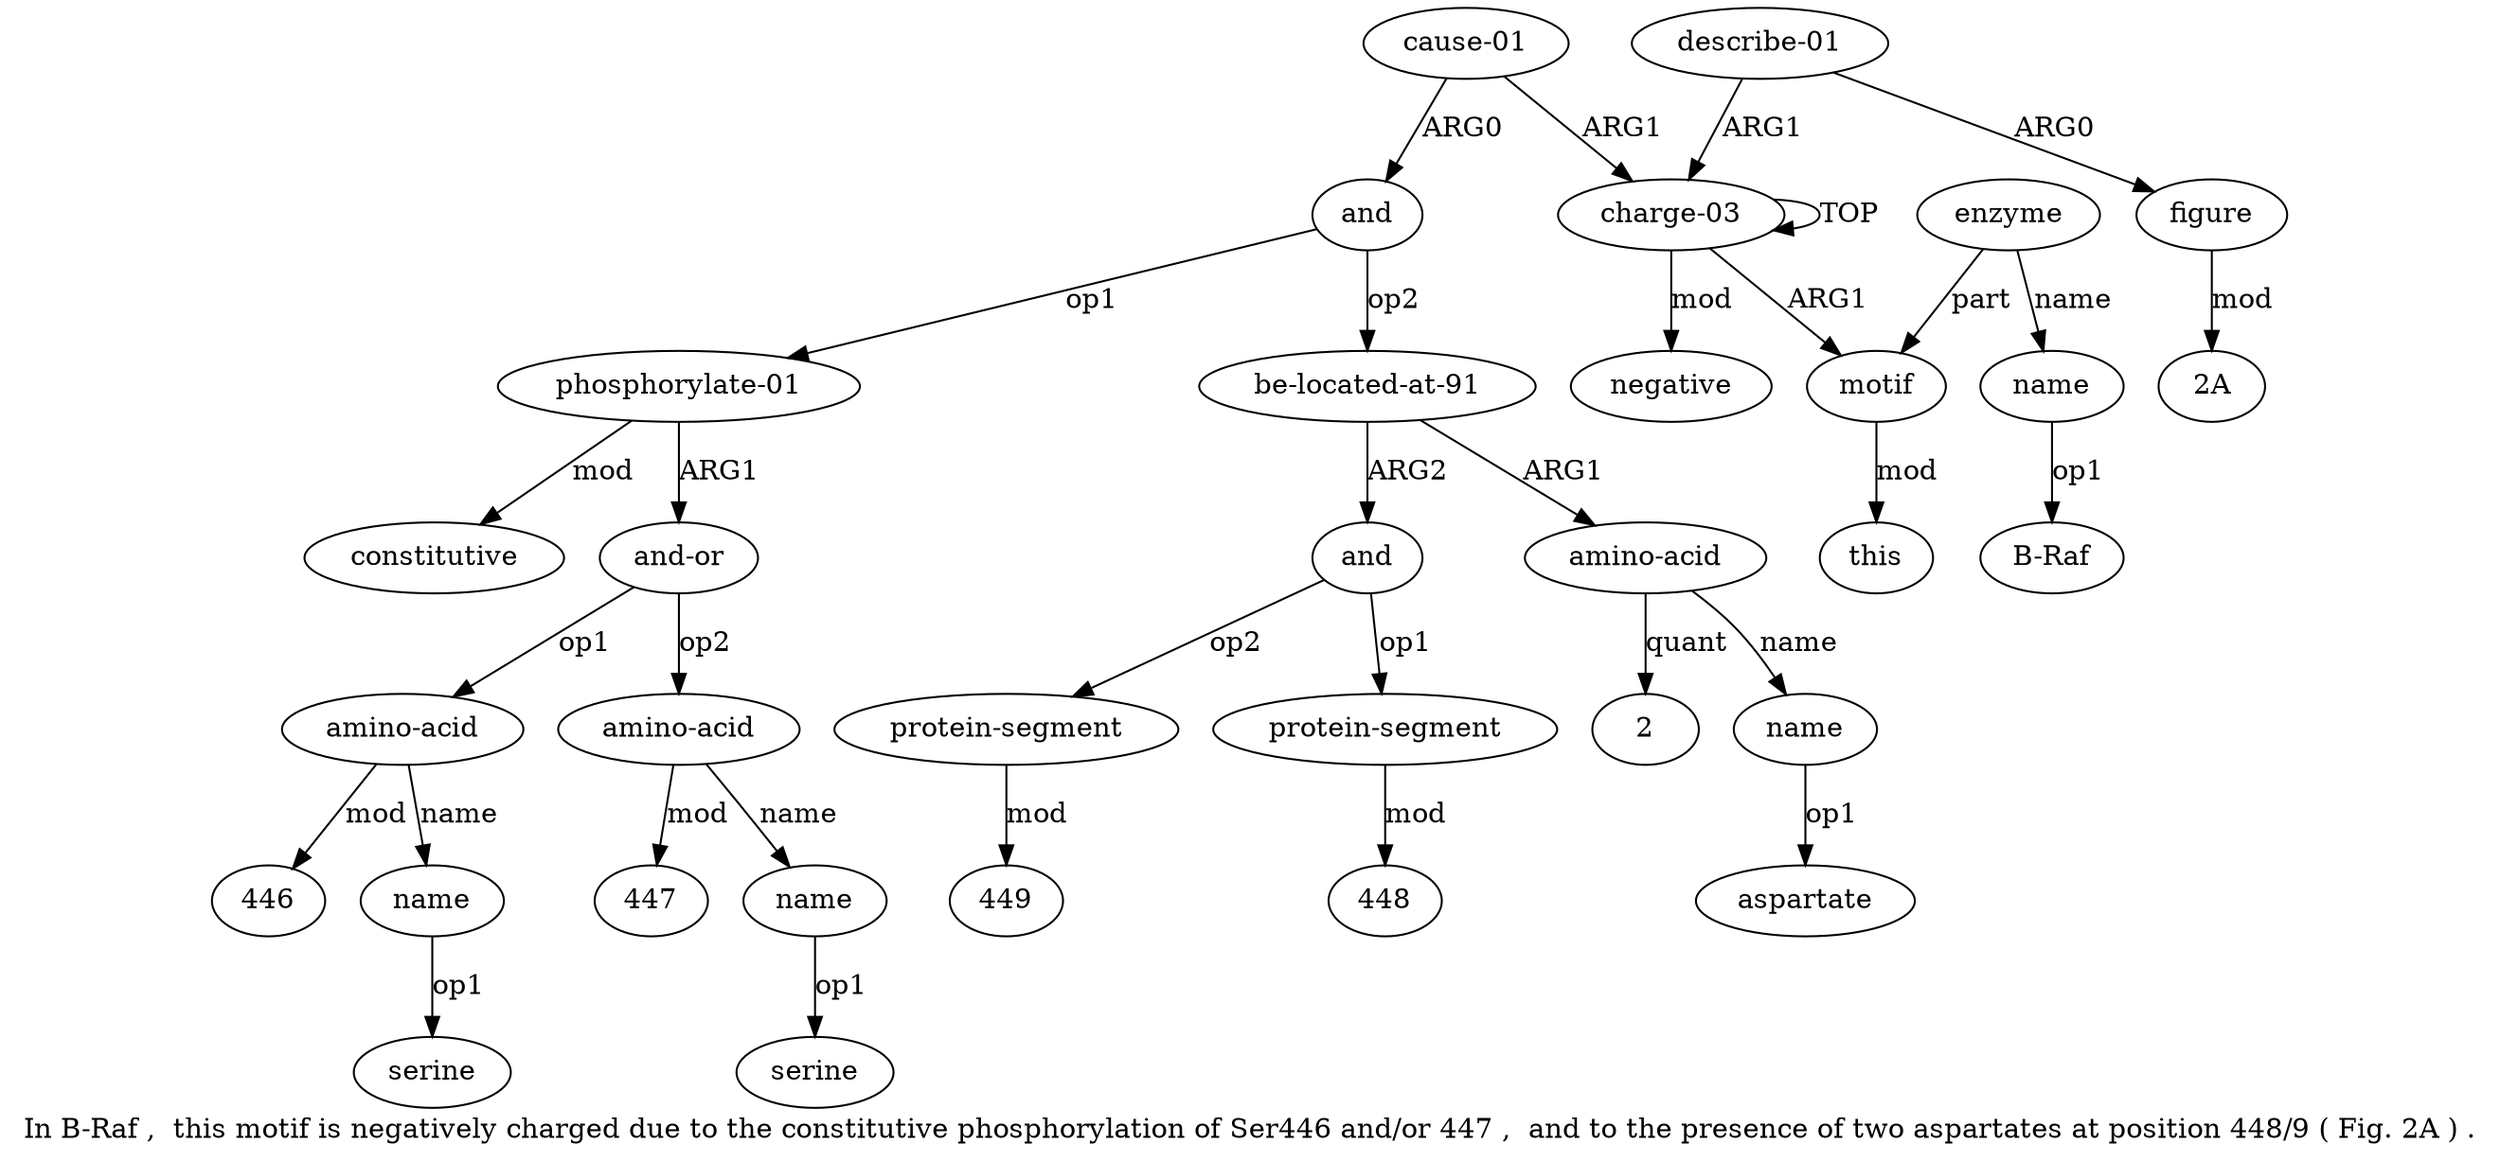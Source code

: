 digraph  {
	graph [label="In B-Raf ,  this motif is negatively charged due to the constitutive phosphorylation of Ser446 and/or 447 ,  and to the presence \
of two aspartates at position 448/9 ( Fig. 2A ) ."];
	node [label="\N"];
	a20	 [color=black,
		gold_ind=20,
		gold_label="protein-segment",
		label="protein-segment",
		test_ind=20,
		test_label="protein-segment"];
	"a20 449"	 [color=black,
		gold_ind=-1,
		gold_label=449,
		label=449,
		test_ind=-1,
		test_label=449];
	a20 -> "a20 449" [key=0,
	color=black,
	gold_label=mod,
	label=mod,
	test_label=mod];
a21 [color=black,
	gold_ind=21,
	gold_label="describe-01",
	label="describe-01",
	test_ind=21,
	test_label="describe-01"];
a22 [color=black,
	gold_ind=22,
	gold_label=figure,
	label=figure,
	test_ind=22,
	test_label=figure];
a21 -> a22 [key=0,
color=black,
gold_label=ARG0,
label=ARG0,
test_label=ARG0];
a0 [color=black,
gold_ind=0,
gold_label="charge-03",
label="charge-03",
test_ind=0,
test_label="charge-03"];
a21 -> a0 [key=0,
color=black,
gold_label=ARG1,
label=ARG1,
test_label=ARG1];
"a22 2A" [color=black,
gold_ind=-1,
gold_label="2A",
label="2A",
test_ind=-1,
test_label="2A"];
a22 -> "a22 2A" [key=0,
color=black,
gold_label=mod,
label=mod,
test_label=mod];
"a17 aspartate" [color=black,
gold_ind=-1,
gold_label=aspartate,
label=aspartate,
test_ind=-1,
test_label=aspartate];
"a4 B-Raf" [color=black,
gold_ind=-1,
gold_label="B-Raf",
label="B-Raf",
test_ind=-1,
test_label="B-Raf"];
"a11 serine" [color=black,
gold_ind=-1,
gold_label=serine,
label=serine,
test_ind=-1,
test_label=serine];
"a19 448" [color=black,
gold_ind=-1,
gold_label=448,
label=448,
test_ind=-1,
test_label=448];
"a16 2" [color=black,
gold_ind=-1,
gold_label=2,
label=2,
test_ind=-1,
test_label=2];
"a12 447" [color=black,
gold_ind=-1,
gold_label=447,
label=447,
test_ind=-1,
test_label=447];
"a10 446" [color=black,
gold_ind=-1,
gold_label=446,
label=446,
test_ind=-1,
test_label=446];
a15 [color=black,
gold_ind=15,
gold_label="be-located-at-91",
label="be-located-at-91",
test_ind=15,
test_label="be-located-at-91"];
a16 [color=black,
gold_ind=16,
gold_label="amino-acid",
label="amino-acid",
test_ind=16,
test_label="amino-acid"];
a15 -> a16 [key=0,
color=black,
gold_label=ARG1,
label=ARG1,
test_label=ARG1];
a18 [color=black,
gold_ind=18,
gold_label=and,
label=and,
test_ind=18,
test_label=and];
a15 -> a18 [key=0,
color=black,
gold_label=ARG2,
label=ARG2,
test_label=ARG2];
a14 [color=black,
gold_ind=14,
gold_label=constitutive,
label=constitutive,
test_ind=14,
test_label=constitutive];
a17 [color=black,
gold_ind=17,
gold_label=name,
label=name,
test_ind=17,
test_label=name];
a17 -> "a17 aspartate" [key=0,
color=black,
gold_label=op1,
label=op1,
test_label=op1];
a16 -> "a16 2" [key=0,
color=black,
gold_label=quant,
label=quant,
test_label=quant];
a16 -> a17 [key=0,
color=black,
gold_label=name,
label=name,
test_label=name];
a11 [color=black,
gold_ind=11,
gold_label=name,
label=name,
test_ind=11,
test_label=name];
a11 -> "a11 serine" [key=0,
color=black,
gold_label=op1,
label=op1,
test_label=op1];
a10 [color=black,
gold_ind=10,
gold_label="amino-acid",
label="amino-acid",
test_ind=10,
test_label="amino-acid"];
a10 -> "a10 446" [key=0,
color=black,
gold_label=mod,
label=mod,
test_label=mod];
a10 -> a11 [key=0,
color=black,
gold_label=name,
label=name,
test_label=name];
a13 [color=black,
gold_ind=13,
gold_label=name,
label=name,
test_ind=13,
test_label=name];
"a13 serine" [color=black,
gold_ind=-1,
gold_label=serine,
label=serine,
test_ind=-1,
test_label=serine];
a13 -> "a13 serine" [key=0,
color=black,
gold_label=op1,
label=op1,
test_label=op1];
a12 [color=black,
gold_ind=12,
gold_label="amino-acid",
label="amino-acid",
test_ind=12,
test_label="amino-acid"];
a12 -> "a12 447" [key=0,
color=black,
gold_label=mod,
label=mod,
test_label=mod];
a12 -> a13 [key=0,
color=black,
gold_label=name,
label=name,
test_label=name];
a19 [color=black,
gold_ind=19,
gold_label="protein-segment",
label="protein-segment",
test_ind=19,
test_label="protein-segment"];
a19 -> "a19 448" [key=0,
color=black,
gold_label=mod,
label=mod,
test_label=mod];
a18 -> a20 [key=0,
color=black,
gold_label=op2,
label=op2,
test_label=op2];
a18 -> a19 [key=0,
color=black,
gold_label=op1,
label=op1,
test_label=op1];
a1 [color=black,
gold_ind=1,
gold_label=motif,
label=motif,
test_ind=1,
test_label=motif];
a2 [color=black,
gold_ind=2,
gold_label=this,
label=this,
test_ind=2,
test_label=this];
a1 -> a2 [key=0,
color=black,
gold_label=mod,
label=mod,
test_label=mod];
a0 -> a1 [key=0,
color=black,
gold_label=ARG1,
label=ARG1,
test_label=ARG1];
a0 -> a0 [key=0,
color=black,
gold_label=TOP,
label=TOP,
test_label=TOP];
a5 [color=black,
gold_ind=5,
gold_label=negative,
label=negative,
test_ind=5,
test_label=negative];
a0 -> a5 [key=0,
color=black,
gold_label=mod,
label=mod,
test_label=mod];
a3 [color=black,
gold_ind=3,
gold_label=enzyme,
label=enzyme,
test_ind=3,
test_label=enzyme];
a3 -> a1 [key=0,
color=black,
gold_label=part,
label=part,
test_label=part];
a4 [color=black,
gold_ind=4,
gold_label=name,
label=name,
test_ind=4,
test_label=name];
a3 -> a4 [key=0,
color=black,
gold_label=name,
label=name,
test_label=name];
a4 -> "a4 B-Raf" [key=0,
color=black,
gold_label=op1,
label=op1,
test_label=op1];
a7 [color=black,
gold_ind=7,
gold_label=and,
label=and,
test_ind=7,
test_label=and];
a7 -> a15 [key=0,
color=black,
gold_label=op2,
label=op2,
test_label=op2];
a8 [color=black,
gold_ind=8,
gold_label="phosphorylate-01",
label="phosphorylate-01",
test_ind=8,
test_label="phosphorylate-01"];
a7 -> a8 [key=0,
color=black,
gold_label=op1,
label=op1,
test_label=op1];
a6 [color=black,
gold_ind=6,
gold_label="cause-01",
label="cause-01",
test_ind=6,
test_label="cause-01"];
a6 -> a0 [key=0,
color=black,
gold_label=ARG1,
label=ARG1,
test_label=ARG1];
a6 -> a7 [key=0,
color=black,
gold_label=ARG0,
label=ARG0,
test_label=ARG0];
a9 [color=black,
gold_ind=9,
gold_label="and-or",
label="and-or",
test_ind=9,
test_label="and-or"];
a9 -> a10 [key=0,
color=black,
gold_label=op1,
label=op1,
test_label=op1];
a9 -> a12 [key=0,
color=black,
gold_label=op2,
label=op2,
test_label=op2];
a8 -> a14 [key=0,
color=black,
gold_label=mod,
label=mod,
test_label=mod];
a8 -> a9 [key=0,
color=black,
gold_label=ARG1,
label=ARG1,
test_label=ARG1];
}
